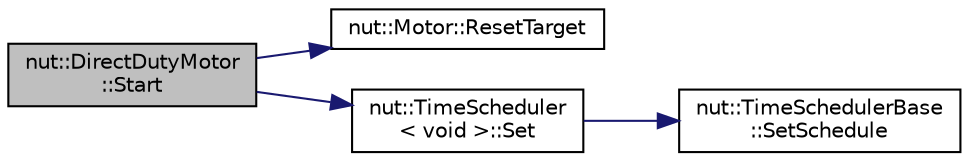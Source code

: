 digraph "nut::DirectDutyMotor::Start"
{
 // LATEX_PDF_SIZE
  edge [fontname="Helvetica",fontsize="10",labelfontname="Helvetica",labelfontsize="10"];
  node [fontname="Helvetica",fontsize="10",shape=record];
  rankdir="LR";
  Node1 [label="nut::DirectDutyMotor\l::Start",height=0.2,width=0.4,color="black", fillcolor="grey75", style="filled", fontcolor="black",tooltip="制御スタート"];
  Node1 -> Node2 [color="midnightblue",fontsize="10",style="solid",fontname="Helvetica"];
  Node2 [label="nut::Motor::ResetTarget",height=0.2,width=0.4,color="black", fillcolor="white", style="filled",URL="$d5/da2/classnut_1_1_motor.html#aab752ad27241d68413a18f0e3d268ec6",tooltip="目標値リセット"];
  Node1 -> Node3 [color="midnightblue",fontsize="10",style="solid",fontname="Helvetica"];
  Node3 [label="nut::TimeScheduler\l\< void \>::Set",height=0.2,width=0.4,color="black", fillcolor="white", style="filled",URL="$db/de6/classnut_1_1_time_scheduler_3_01void_01_4.html#a01c1530d879d361ca439023538a83ddd",tooltip="スケジューラのセット"];
  Node3 -> Node4 [color="midnightblue",fontsize="10",style="solid",fontname="Helvetica"];
  Node4 [label="nut::TimeSchedulerBase\l::SetSchedule",height=0.2,width=0.4,color="black", fillcolor="white", style="filled",URL="$d9/d00/classnut_1_1_time_scheduler_base.html#a7c8bf2346e24d05dec2caf68a8d6a8e6",tooltip="スケジューラのセット"];
}
